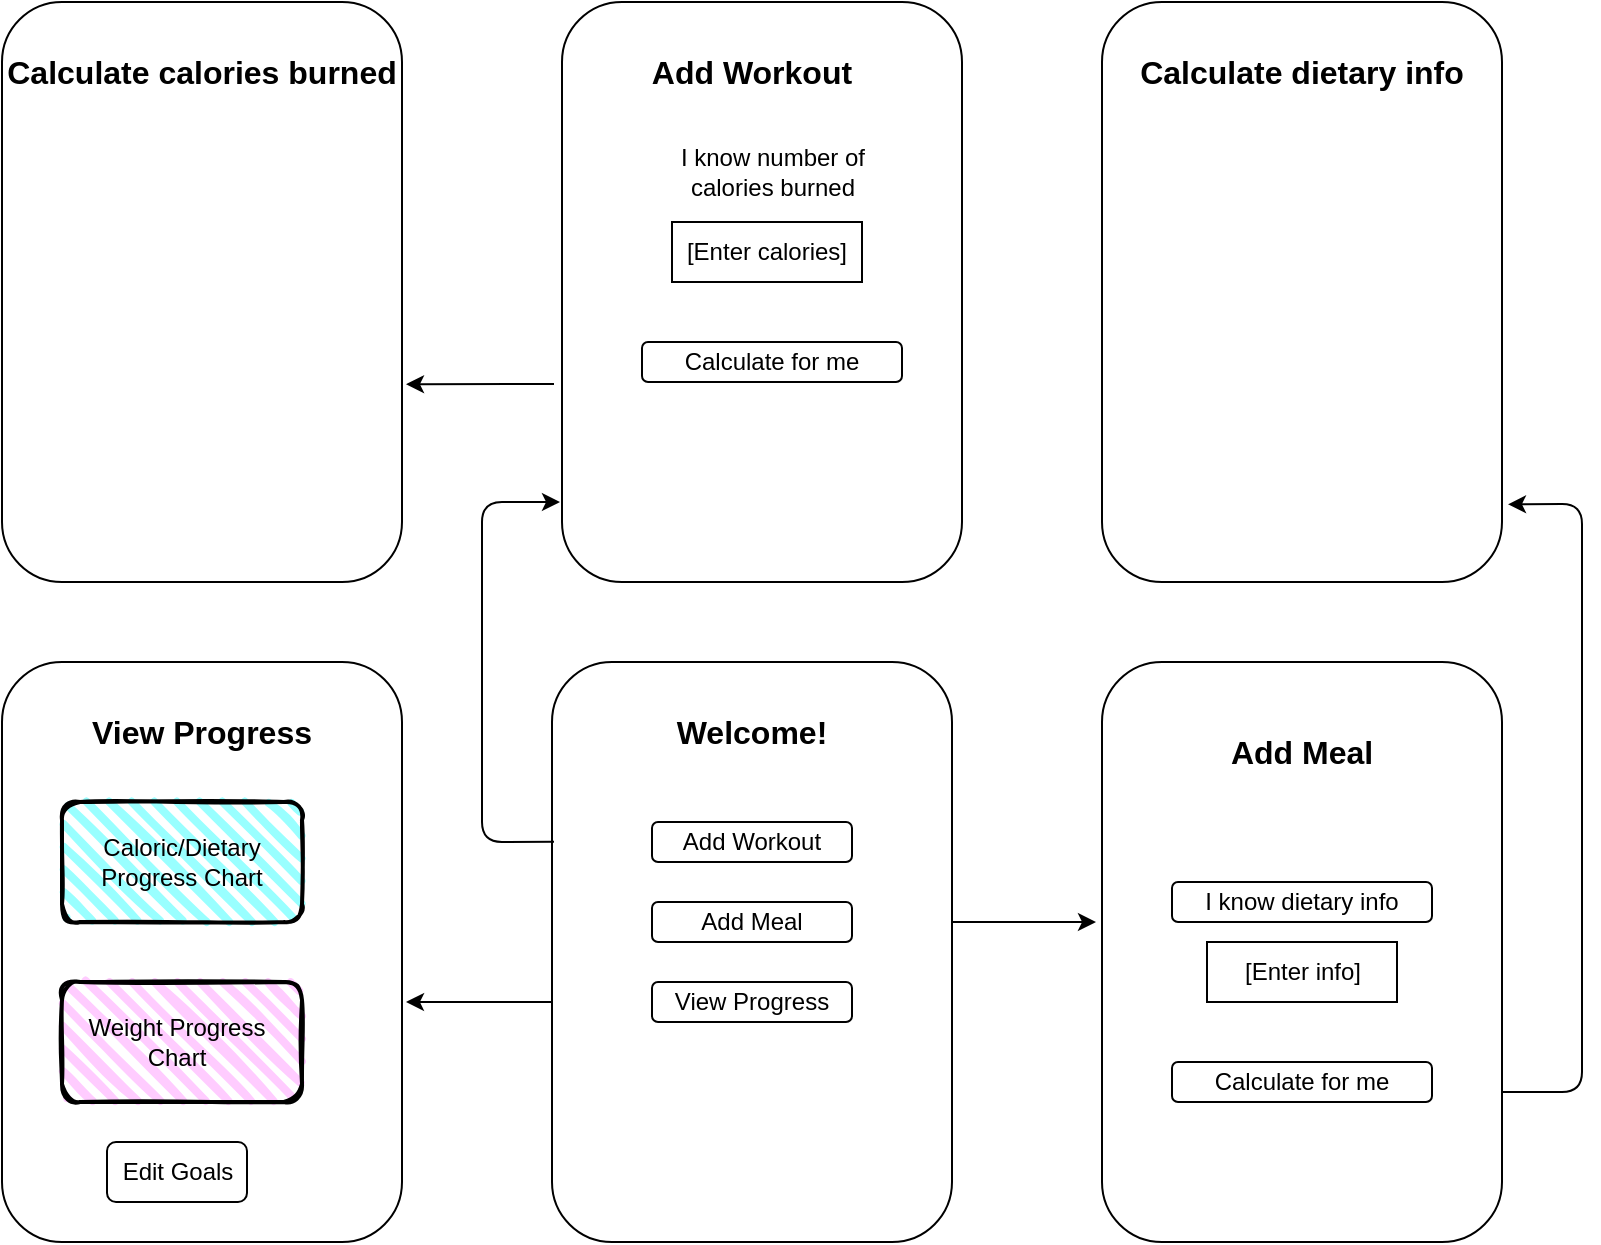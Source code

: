 <mxfile version="13.7.4" type="github"><diagram id="wcVJBeff8TigR0XZvL3Z" name="Page-1"><mxGraphModel dx="868" dy="450" grid="1" gridSize="10" guides="1" tooltips="1" connect="1" arrows="1" fold="1" page="1" pageScale="1" pageWidth="850" pageHeight="1100" math="0" shadow="0"><root><mxCell id="0"/><mxCell id="1" parent="0"/><mxCell id="-RJC3iDRp1wDPf7BSbqU-1" value="" style="rounded=1;whiteSpace=wrap;html=1;" parent="1" vertex="1"><mxGeometry x="315" y="370" width="200" height="290" as="geometry"/></mxCell><mxCell id="-RJC3iDRp1wDPf7BSbqU-2" value="&lt;font style=&quot;font-size: 16px&quot;&gt;&lt;b&gt;Welcome!&lt;/b&gt;&lt;/font&gt;" style="text;html=1;strokeColor=none;fillColor=none;align=center;verticalAlign=middle;whiteSpace=wrap;rounded=0;" parent="1" vertex="1"><mxGeometry x="370" y="380" width="90" height="50" as="geometry"/></mxCell><mxCell id="-RJC3iDRp1wDPf7BSbqU-30" style="edgeStyle=orthogonalEdgeStyle;rounded=0;orthogonalLoop=1;jettySize=auto;html=1;entryX=1.01;entryY=0.586;entryDx=0;entryDy=0;entryPerimeter=0;" parent="1" source="-RJC3iDRp1wDPf7BSbqU-1" target="-RJC3iDRp1wDPf7BSbqU-19" edge="1"><mxGeometry relative="1" as="geometry"><mxPoint x="280" y="440" as="targetPoint"/><mxPoint x="320" y="540" as="sourcePoint"/><Array as="points"><mxPoint x="250" y="540"/><mxPoint x="250" y="540"/></Array></mxGeometry></mxCell><mxCell id="-RJC3iDRp1wDPf7BSbqU-3" value="" style="rounded=1;whiteSpace=wrap;html=1;" parent="1" vertex="1"><mxGeometry x="365" y="450" width="100" height="20" as="geometry"/></mxCell><mxCell id="-RJC3iDRp1wDPf7BSbqU-4" value="Add Workout" style="text;html=1;strokeColor=none;fillColor=none;align=center;verticalAlign=middle;whiteSpace=wrap;rounded=0;" parent="1" vertex="1"><mxGeometry x="375" y="450" width="80" height="20" as="geometry"/></mxCell><mxCell id="-RJC3iDRp1wDPf7BSbqU-6" value="Add Meal" style="rounded=1;whiteSpace=wrap;html=1;" parent="1" vertex="1"><mxGeometry x="365" y="490" width="100" height="20" as="geometry"/></mxCell><mxCell id="-RJC3iDRp1wDPf7BSbqU-7" value="View Progress" style="rounded=1;whiteSpace=wrap;html=1;" parent="1" vertex="1"><mxGeometry x="365" y="530" width="100" height="20" as="geometry"/></mxCell><mxCell id="-RJC3iDRp1wDPf7BSbqU-10" value="" style="rounded=1;whiteSpace=wrap;html=1;" parent="1" vertex="1"><mxGeometry x="320" y="40" width="200" height="290" as="geometry"/></mxCell><mxCell id="-RJC3iDRp1wDPf7BSbqU-12" value="&lt;font style=&quot;font-size: 16px&quot;&gt;&lt;b&gt;Add Workout&lt;/b&gt;&lt;/font&gt;" style="text;html=1;strokeColor=none;fillColor=none;align=center;verticalAlign=middle;whiteSpace=wrap;rounded=0;" parent="1" vertex="1"><mxGeometry x="360" y="50" width="110" height="50" as="geometry"/></mxCell><mxCell id="-RJC3iDRp1wDPf7BSbqU-14" value="" style="rounded=1;whiteSpace=wrap;html=1;" parent="1" vertex="1"><mxGeometry x="590" y="370" width="200" height="290" as="geometry"/></mxCell><mxCell id="-RJC3iDRp1wDPf7BSbqU-16" value="&lt;font style=&quot;font-size: 16px&quot;&gt;&lt;b&gt;Add Meal&lt;/b&gt;&lt;/font&gt;" style="text;html=1;strokeColor=none;fillColor=none;align=center;verticalAlign=middle;whiteSpace=wrap;rounded=0;" parent="1" vertex="1"><mxGeometry x="635" y="390" width="110" height="50" as="geometry"/></mxCell><mxCell id="-RJC3iDRp1wDPf7BSbqU-19" value="" style="rounded=1;whiteSpace=wrap;html=1;" parent="1" vertex="1"><mxGeometry x="40" y="370" width="200" height="290" as="geometry"/></mxCell><mxCell id="-RJC3iDRp1wDPf7BSbqU-20" value="&lt;font style=&quot;font-size: 16px&quot;&gt;&lt;b&gt;View Progress&lt;/b&gt;&lt;/font&gt;" style="text;html=1;strokeColor=none;fillColor=none;align=center;verticalAlign=middle;whiteSpace=wrap;rounded=0;" parent="1" vertex="1"><mxGeometry x="80" y="380" width="120" height="50" as="geometry"/></mxCell><mxCell id="-RJC3iDRp1wDPf7BSbqU-29" value="Calculate for me" style="rounded=1;whiteSpace=wrap;html=1;" parent="1" vertex="1"><mxGeometry x="360" y="210" width="130" height="20" as="geometry"/></mxCell><mxCell id="-RJC3iDRp1wDPf7BSbqU-35" value="" style="endArrow=classic;html=1;exitX=0.005;exitY=0.31;exitDx=0;exitDy=0;exitPerimeter=0;" parent="1" source="-RJC3iDRp1wDPf7BSbqU-1" edge="1"><mxGeometry width="50" height="50" relative="1" as="geometry"><mxPoint x="310" y="460" as="sourcePoint"/><mxPoint x="319" y="290" as="targetPoint"/><Array as="points"><mxPoint x="280" y="460"/><mxPoint x="280" y="290"/></Array></mxGeometry></mxCell><mxCell id="UBxSt5a98OfajB70VfHV-1" value="" style="endArrow=classic;html=1;" parent="1" edge="1"><mxGeometry width="50" height="50" relative="1" as="geometry"><mxPoint x="515" y="500" as="sourcePoint"/><mxPoint x="587" y="500" as="targetPoint"/><Array as="points"><mxPoint x="560" y="500"/></Array></mxGeometry></mxCell><mxCell id="UBxSt5a98OfajB70VfHV-3" value="I know dietary info" style="rounded=1;whiteSpace=wrap;html=1;" parent="1" vertex="1"><mxGeometry x="625" y="480" width="130" height="20" as="geometry"/></mxCell><mxCell id="UBxSt5a98OfajB70VfHV-4" value="Calculate for me" style="rounded=1;whiteSpace=wrap;html=1;" parent="1" vertex="1"><mxGeometry x="625" y="570" width="130" height="20" as="geometry"/></mxCell><mxCell id="UBxSt5a98OfajB70VfHV-5" value="" style="rounded=1;whiteSpace=wrap;html=1;strokeWidth=2;fillWeight=4;hachureGap=8;hachureAngle=45;sketch=1;fillColor=#99FFFF;" parent="1" vertex="1"><mxGeometry x="70" y="440" width="120" height="60" as="geometry"/></mxCell><mxCell id="UBxSt5a98OfajB70VfHV-6" value="Caloric/Dietary Progress Chart" style="text;html=1;strokeColor=none;fillColor=none;align=center;verticalAlign=middle;whiteSpace=wrap;rounded=0;" parent="1" vertex="1"><mxGeometry x="80" y="460" width="100" height="20" as="geometry"/></mxCell><mxCell id="UBxSt5a98OfajB70VfHV-7" value="" style="rounded=1;whiteSpace=wrap;html=1;strokeWidth=2;fillWeight=4;hachureGap=8;hachureAngle=45;sketch=1;fillColor=#FFCCFF;" parent="1" vertex="1"><mxGeometry x="70" y="530" width="120" height="60" as="geometry"/></mxCell><mxCell id="UBxSt5a98OfajB70VfHV-8" value="Weight Progress Chart" style="text;html=1;strokeColor=none;fillColor=none;align=center;verticalAlign=middle;whiteSpace=wrap;rounded=0;" parent="1" vertex="1"><mxGeometry x="75" y="540" width="105" height="40" as="geometry"/></mxCell><mxCell id="UBxSt5a98OfajB70VfHV-9" value="Edit Goals" style="rounded=1;whiteSpace=wrap;html=1;" parent="1" vertex="1"><mxGeometry x="92.5" y="610" width="70" height="30" as="geometry"/></mxCell><mxCell id="UBxSt5a98OfajB70VfHV-10" value="" style="rounded=1;whiteSpace=wrap;html=1;" parent="1" vertex="1"><mxGeometry x="40" y="40" width="200" height="290" as="geometry"/></mxCell><mxCell id="UBxSt5a98OfajB70VfHV-11" value="&lt;font style=&quot;font-size: 16px&quot;&gt;&lt;b&gt;Calculate calories burned&lt;/b&gt;&lt;/font&gt;" style="text;html=1;strokeColor=none;fillColor=none;align=center;verticalAlign=middle;whiteSpace=wrap;rounded=0;" parent="1" vertex="1"><mxGeometry x="40" y="50" width="200" height="50" as="geometry"/></mxCell><mxCell id="UBxSt5a98OfajB70VfHV-14" value="[Enter calories]" style="rounded=0;whiteSpace=wrap;html=1;fillColor=#ffffff;" parent="1" vertex="1"><mxGeometry x="375" y="150" width="95" height="30" as="geometry"/></mxCell><mxCell id="UBxSt5a98OfajB70VfHV-16" value="I know number of calories burned" style="text;html=1;strokeColor=none;fillColor=none;align=center;verticalAlign=middle;whiteSpace=wrap;rounded=0;" parent="1" vertex="1"><mxGeometry x="365" y="110" width="121" height="30" as="geometry"/></mxCell><mxCell id="UBxSt5a98OfajB70VfHV-17" value="" style="endArrow=classic;html=1;entryX=1.01;entryY=0.659;entryDx=0;entryDy=0;entryPerimeter=0;" parent="1" target="UBxSt5a98OfajB70VfHV-10" edge="1"><mxGeometry width="50" height="50" relative="1" as="geometry"><mxPoint x="316" y="231" as="sourcePoint"/><mxPoint x="320" y="195" as="targetPoint"/></mxGeometry></mxCell><mxCell id="UBxSt5a98OfajB70VfHV-18" value="[Enter info]" style="rounded=0;whiteSpace=wrap;html=1;fillColor=#ffffff;" parent="1" vertex="1"><mxGeometry x="642.5" y="510" width="95" height="30" as="geometry"/></mxCell><mxCell id="UBxSt5a98OfajB70VfHV-19" value="" style="endArrow=classic;html=1;entryX=1.015;entryY=0.866;entryDx=0;entryDy=0;entryPerimeter=0;" parent="1" target="UBxSt5a98OfajB70VfHV-20" edge="1"><mxGeometry width="50" height="50" relative="1" as="geometry"><mxPoint x="790" y="585" as="sourcePoint"/><mxPoint x="830" y="290" as="targetPoint"/><Array as="points"><mxPoint x="830" y="585"/><mxPoint x="830" y="291"/></Array></mxGeometry></mxCell><mxCell id="UBxSt5a98OfajB70VfHV-20" value="" style="rounded=1;whiteSpace=wrap;html=1;" parent="1" vertex="1"><mxGeometry x="590" y="40" width="200" height="290" as="geometry"/></mxCell><mxCell id="UBxSt5a98OfajB70VfHV-21" value="&lt;font style=&quot;font-size: 16px&quot;&gt;&lt;b&gt;Calculate dietary info&lt;/b&gt;&lt;/font&gt;" style="text;html=1;strokeColor=none;fillColor=none;align=center;verticalAlign=middle;whiteSpace=wrap;rounded=0;" parent="1" vertex="1"><mxGeometry x="590" y="50" width="200" height="50" as="geometry"/></mxCell></root></mxGraphModel></diagram></mxfile>